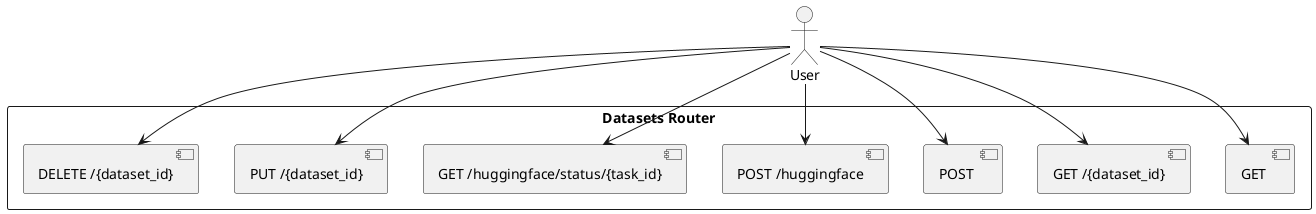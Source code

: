 @startuml datasets_endpoints
actor User
rectangle "Datasets Router" {
  [User] --> [GET ]
  [User] --> [GET /{dataset_id}]
  [User] --> [POST ]
  [User] --> [POST /huggingface]
  [User] --> [GET /huggingface/status/{task_id}]
  [User] --> [PUT /{dataset_id}]
  [User] --> [DELETE /{dataset_id}]
}
@enduml